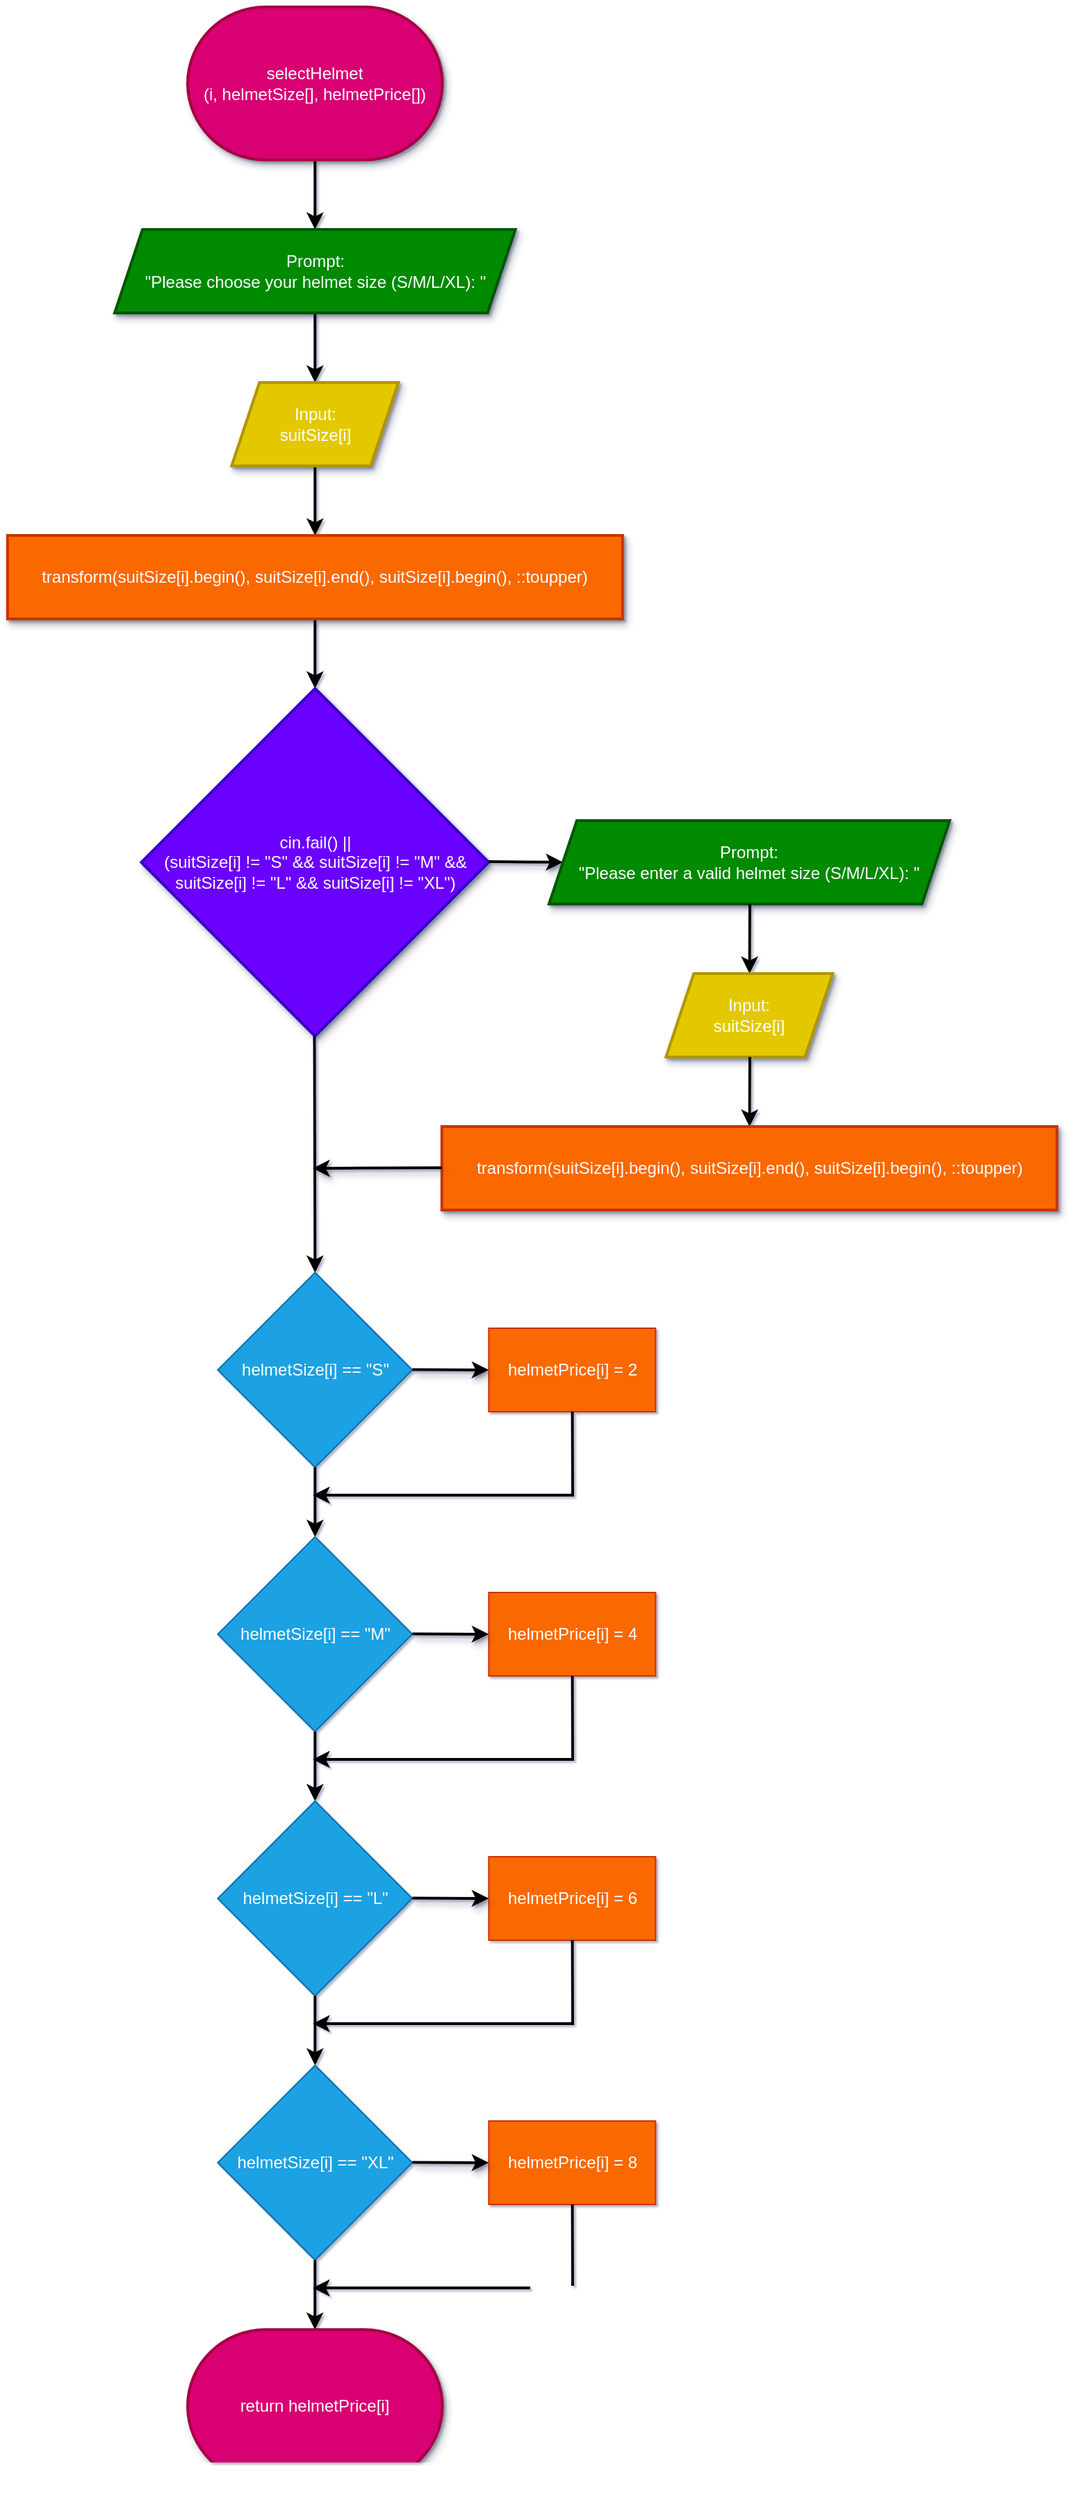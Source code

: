 <mxfile>
    <diagram id="Fp96KT5mVXTfN0SuO6Ad" name="Page-1">
        <mxGraphModel dx="1475" dy="1270" grid="1" gridSize="10" guides="1" tooltips="1" connect="1" arrows="1" fold="1" page="0" pageScale="1" pageWidth="827" pageHeight="1169" math="0" shadow="1">
            <root>
                <mxCell id="0"/>
                <mxCell id="1" parent="0"/>
                <mxCell id="15" value="" style="edgeStyle=none;html=1;strokeWidth=2;" parent="1" source="2" target="10" edge="1">
                    <mxGeometry relative="1" as="geometry"/>
                </mxCell>
                <mxCell id="2" value="selectHelmet&lt;br&gt;(i, helmetSize[], helmetPrice[])" style="strokeWidth=2;html=1;shape=mxgraph.flowchart.terminator;whiteSpace=wrap;fillColor=#d80073;strokeColor=#A50040;shadow=1;fontColor=#ffffff;" parent="1" vertex="1">
                    <mxGeometry x="80" y="50" width="183.33" height="110" as="geometry"/>
                </mxCell>
                <mxCell id="19" value="" style="edgeStyle=none;html=1;strokeWidth=2;" parent="1" source="10" target="18" edge="1">
                    <mxGeometry relative="1" as="geometry"/>
                </mxCell>
                <mxCell id="10" value="&lt;span style=&quot;color: rgb(255, 255, 255);&quot;&gt;Prompt:&lt;/span&gt;&lt;br&gt;&lt;span style=&quot;color: rgb(255, 255, 255);&quot;&gt;&quot;Please choose your helmet size (S/M/L/XL): &quot;&lt;/span&gt;" style="shape=parallelogram;perimeter=parallelogramPerimeter;whiteSpace=wrap;html=1;fixedSize=1;fillColor=#008a00;strokeColor=#005700;fontColor=#ffffff;strokeWidth=2;shadow=1;" parent="1" vertex="1">
                    <mxGeometry x="27.5" y="210" width="288.33" height="60" as="geometry"/>
                </mxCell>
                <mxCell id="21" value="" style="edgeStyle=none;html=1;strokeWidth=2;" parent="1" source="18" target="20" edge="1">
                    <mxGeometry relative="1" as="geometry"/>
                </mxCell>
                <mxCell id="18" value="Input:&lt;br&gt;suitSize[i]" style="shape=parallelogram;perimeter=parallelogramPerimeter;whiteSpace=wrap;html=1;fixedSize=1;fillColor=#e3c800;strokeColor=#B09500;fontColor=#FFFFFF;strokeWidth=2;shadow=1;labelBackgroundColor=none;labelBorderColor=none;textShadow=0;" parent="1" vertex="1">
                    <mxGeometry x="111.665" y="320" width="120" height="60" as="geometry"/>
                </mxCell>
                <mxCell id="26" value="" style="edgeStyle=none;html=1;strokeWidth=2;" parent="1" source="20" target="25" edge="1">
                    <mxGeometry relative="1" as="geometry"/>
                </mxCell>
                <mxCell id="20" value="&lt;div style=&quot;text-align: start;&quot;&gt;&lt;font style=&quot;color: rgb(255, 255, 255);&quot;&gt;&lt;font style=&quot;&quot; face=&quot;monospace&quot;&gt;&lt;span style=&quot;font-size: 0px; white-space-collapse: collapse;&quot;&gt;&lt;span style=&quot;white-space: pre;&quot;&gt;&#x9;&lt;/span&gt;std::transform(suitSize[i].begin(), suitSize[i].end(), suitSize[i].begin(), ::toupper)&lt;/span&gt;&lt;/font&gt;transform(suitSize[i].begin(), suitSize[i].end(), suitSize[i].begin(), ::toupper)&lt;/font&gt;&lt;/div&gt;" style="whiteSpace=wrap;html=1;fillColor=#fa6800;strokeColor=#C73500;fontColor=#000000;strokeWidth=2;shadow=1;labelBackgroundColor=none;labelBorderColor=none;" parent="1" vertex="1">
                    <mxGeometry x="-49.58" y="430" width="442.5" height="60" as="geometry"/>
                </mxCell>
                <mxCell id="25" value="&lt;span style=&quot;color: rgb(255, 255, 255);&quot;&gt;cin.fail() ||&lt;/span&gt;&lt;br&gt;&lt;span style=&quot;color: rgb(255, 255, 255);&quot;&gt;(suitSize[i] != &quot;S&quot; &amp;amp;&amp;amp; suitSize[i] != &quot;M&quot; &amp;amp;&amp;amp; suitSize[i] != &quot;L&quot; &amp;amp;&amp;amp; suitSize[i] != &quot;XL&quot;)&lt;/span&gt;" style="rhombus;whiteSpace=wrap;html=1;fillColor=#6a00ff;strokeColor=#3700CC;fontColor=#ffffff;strokeWidth=2;shadow=1;labelBackgroundColor=none;labelBorderColor=none;" parent="1" vertex="1">
                    <mxGeometry x="46.66" y="540" width="250" height="250" as="geometry"/>
                </mxCell>
                <mxCell id="27" value="" style="edgeStyle=none;html=1;strokeWidth=2;shadow=1;entryX=0;entryY=0.5;entryDx=0;entryDy=0;" edge="1" parent="1" target="28">
                    <mxGeometry relative="1" as="geometry">
                        <mxPoint x="296.66" y="664.5" as="sourcePoint"/>
                        <mxPoint x="346.66" y="664.5" as="targetPoint"/>
                    </mxGeometry>
                </mxCell>
                <mxCell id="28" value="&lt;span style=&quot;color: rgb(255, 255, 255);&quot;&gt;Prompt:&lt;/span&gt;&lt;br&gt;&lt;span style=&quot;color: rgb(255, 255, 255);&quot;&gt;&quot;Please enter a valid helmet size (S/M/L/XL): &quot;&lt;/span&gt;" style="shape=parallelogram;perimeter=parallelogramPerimeter;whiteSpace=wrap;html=1;fixedSize=1;fillColor=#008a00;strokeColor=#005700;fontColor=#ffffff;strokeWidth=2;shadow=1;" vertex="1" parent="1">
                    <mxGeometry x="340" y="635" width="288.33" height="60" as="geometry"/>
                </mxCell>
                <mxCell id="29" value="" style="edgeStyle=none;html=1;strokeWidth=2;" edge="1" parent="1" target="30">
                    <mxGeometry relative="1" as="geometry">
                        <mxPoint x="484.5" y="695" as="sourcePoint"/>
                    </mxGeometry>
                </mxCell>
                <mxCell id="30" value="Input:&lt;br&gt;suitSize[i]" style="shape=parallelogram;perimeter=parallelogramPerimeter;whiteSpace=wrap;html=1;fixedSize=1;fillColor=#e3c800;strokeColor=#B09500;fontColor=#FFFFFF;strokeWidth=2;shadow=1;labelBackgroundColor=none;labelBorderColor=none;textShadow=0;" vertex="1" parent="1">
                    <mxGeometry x="424.165" y="745" width="120" height="60" as="geometry"/>
                </mxCell>
                <mxCell id="31" value="" style="edgeStyle=none;html=1;strokeWidth=2;" edge="1" parent="1" target="32">
                    <mxGeometry relative="1" as="geometry">
                        <mxPoint x="484.49" y="805" as="sourcePoint"/>
                    </mxGeometry>
                </mxCell>
                <mxCell id="32" value="&lt;div style=&quot;text-align: start;&quot;&gt;&lt;font style=&quot;color: rgb(255, 255, 255);&quot;&gt;&lt;font style=&quot;&quot; face=&quot;monospace&quot;&gt;&lt;span style=&quot;font-size: 0px; white-space-collapse: collapse;&quot;&gt;&lt;span style=&quot;white-space: pre;&quot;&gt;&#x9;&lt;/span&gt;std::transform(suitSize[i].begin(), suitSize[i].end(), suitSize[i].begin(), ::toupper)&lt;/span&gt;&lt;/font&gt;transform(suitSize[i].begin(), suitSize[i].end(), suitSize[i].begin(), ::toupper)&lt;/font&gt;&lt;/div&gt;" style="whiteSpace=wrap;html=1;fillColor=#fa6800;strokeColor=#C73500;fontColor=#000000;strokeWidth=2;shadow=1;labelBackgroundColor=none;labelBorderColor=none;" vertex="1" parent="1">
                    <mxGeometry x="262.91" y="855" width="442.5" height="60" as="geometry"/>
                </mxCell>
                <mxCell id="33" value="" style="edgeStyle=none;html=1;strokeWidth=2;entryX=0.5;entryY=0;entryDx=0;entryDy=0;" edge="1" parent="1" target="34">
                    <mxGeometry relative="1" as="geometry">
                        <mxPoint x="171.25" y="790" as="sourcePoint"/>
                        <mxPoint x="171.25" y="840" as="targetPoint"/>
                    </mxGeometry>
                </mxCell>
                <mxCell id="34" value="helmetSize[i] == &quot;S&quot;" style="rhombus;whiteSpace=wrap;html=1;fillColor=#1ba1e2;fontColor=#ffffff;strokeColor=#006EAF;" vertex="1" parent="1">
                    <mxGeometry x="101.68" y="960" width="140" height="140" as="geometry"/>
                </mxCell>
                <mxCell id="35" value="" style="edgeStyle=none;html=1;strokeWidth=2;shadow=1;" edge="1" parent="1">
                    <mxGeometry relative="1" as="geometry">
                        <mxPoint x="262.91" y="884.67" as="sourcePoint"/>
                        <mxPoint x="170" y="885" as="targetPoint"/>
                    </mxGeometry>
                </mxCell>
                <mxCell id="38" value="helmetPrice[i] = 2" style="whiteSpace=wrap;html=1;fillColor=#fa6800;strokeColor=#C73500;fontColor=#FFFFFF;" vertex="1" parent="1">
                    <mxGeometry x="296.67" y="1000" width="120" height="60" as="geometry"/>
                </mxCell>
                <mxCell id="40" value="" style="edgeStyle=none;html=1;strokeWidth=2;shadow=1;entryX=0;entryY=0.5;entryDx=0;entryDy=0;" edge="1" parent="1" target="38">
                    <mxGeometry relative="1" as="geometry">
                        <mxPoint x="241.68" y="1029.75" as="sourcePoint"/>
                        <mxPoint x="295.02" y="1030.25" as="targetPoint"/>
                    </mxGeometry>
                </mxCell>
                <mxCell id="41" value="" style="edgeStyle=none;html=1;strokeWidth=2;exitX=0.5;exitY=1;exitDx=0;exitDy=0;entryX=0.5;entryY=0;entryDx=0;entryDy=0;" edge="1" parent="1" source="34" target="43">
                    <mxGeometry relative="1" as="geometry">
                        <mxPoint x="171.59" y="1100" as="sourcePoint"/>
                        <mxPoint x="171.59" y="1150" as="targetPoint"/>
                    </mxGeometry>
                </mxCell>
                <mxCell id="42" value="" style="edgeStyle=none;html=1;strokeWidth=2;exitX=0.5;exitY=1;exitDx=0;exitDy=0;rounded=0;curved=0;" edge="1" parent="1">
                    <mxGeometry relative="1" as="geometry">
                        <mxPoint x="356.8" y="1060" as="sourcePoint"/>
                        <mxPoint x="170.01" y="1120" as="targetPoint"/>
                        <Array as="points">
                            <mxPoint x="357.01" y="1120"/>
                        </Array>
                    </mxGeometry>
                </mxCell>
                <mxCell id="43" value="helmetSize[i] == &quot;M&quot;" style="rhombus;whiteSpace=wrap;html=1;fillColor=#1ba1e2;fontColor=#ffffff;strokeColor=#006EAF;" vertex="1" parent="1">
                    <mxGeometry x="101.68" y="1150" width="140" height="140" as="geometry"/>
                </mxCell>
                <mxCell id="44" value="helmetPrice[i] = 4" style="whiteSpace=wrap;html=1;fillColor=#fa6800;strokeColor=#C73500;fontColor=#FFFFFF;" vertex="1" parent="1">
                    <mxGeometry x="296.67" y="1190" width="120" height="60" as="geometry"/>
                </mxCell>
                <mxCell id="45" value="" style="edgeStyle=none;html=1;strokeWidth=2;shadow=1;entryX=0;entryY=0.5;entryDx=0;entryDy=0;" edge="1" parent="1" target="44">
                    <mxGeometry relative="1" as="geometry">
                        <mxPoint x="241.68" y="1219.75" as="sourcePoint"/>
                        <mxPoint x="295.02" y="1220.25" as="targetPoint"/>
                    </mxGeometry>
                </mxCell>
                <mxCell id="46" value="" style="edgeStyle=none;html=1;strokeWidth=2;exitX=0.5;exitY=1;exitDx=0;exitDy=0;entryX=0.5;entryY=0;entryDx=0;entryDy=0;" edge="1" parent="1" source="43" target="48">
                    <mxGeometry relative="1" as="geometry">
                        <mxPoint x="171.59" y="1290" as="sourcePoint"/>
                        <mxPoint x="171.59" y="1340" as="targetPoint"/>
                    </mxGeometry>
                </mxCell>
                <mxCell id="47" value="" style="edgeStyle=none;html=1;strokeWidth=2;exitX=0.5;exitY=1;exitDx=0;exitDy=0;rounded=0;curved=0;" edge="1" parent="1">
                    <mxGeometry relative="1" as="geometry">
                        <mxPoint x="356.8" y="1250" as="sourcePoint"/>
                        <mxPoint x="170.01" y="1310" as="targetPoint"/>
                        <Array as="points">
                            <mxPoint x="357.01" y="1310"/>
                        </Array>
                    </mxGeometry>
                </mxCell>
                <mxCell id="48" value="helmetSize[i] == &quot;L&quot;" style="rhombus;whiteSpace=wrap;html=1;fillColor=#1ba1e2;fontColor=#ffffff;strokeColor=#006EAF;" vertex="1" parent="1">
                    <mxGeometry x="101.68" y="1340" width="140" height="140" as="geometry"/>
                </mxCell>
                <mxCell id="49" value="helmetPrice[i] = 6" style="whiteSpace=wrap;html=1;fillColor=#fa6800;strokeColor=#C73500;fontColor=#FFFFFF;" vertex="1" parent="1">
                    <mxGeometry x="296.67" y="1380" width="120" height="60" as="geometry"/>
                </mxCell>
                <mxCell id="50" value="" style="edgeStyle=none;html=1;strokeWidth=2;shadow=1;entryX=0;entryY=0.5;entryDx=0;entryDy=0;" edge="1" parent="1" target="49">
                    <mxGeometry relative="1" as="geometry">
                        <mxPoint x="241.68" y="1409.75" as="sourcePoint"/>
                        <mxPoint x="295.02" y="1410.25" as="targetPoint"/>
                    </mxGeometry>
                </mxCell>
                <mxCell id="51" value="" style="edgeStyle=none;html=1;strokeWidth=2;exitX=0.5;exitY=1;exitDx=0;exitDy=0;entryX=0.5;entryY=0;entryDx=0;entryDy=0;" edge="1" parent="1" source="48" target="53">
                    <mxGeometry relative="1" as="geometry">
                        <mxPoint x="171.59" y="1480" as="sourcePoint"/>
                        <mxPoint x="171.59" y="1530" as="targetPoint"/>
                    </mxGeometry>
                </mxCell>
                <mxCell id="52" value="" style="edgeStyle=none;html=1;strokeWidth=2;exitX=0.5;exitY=1;exitDx=0;exitDy=0;rounded=0;curved=0;" edge="1" parent="1">
                    <mxGeometry relative="1" as="geometry">
                        <mxPoint x="356.8" y="1440" as="sourcePoint"/>
                        <mxPoint x="170.01" y="1500" as="targetPoint"/>
                        <Array as="points">
                            <mxPoint x="357.01" y="1500"/>
                        </Array>
                    </mxGeometry>
                </mxCell>
                <mxCell id="53" value="helmetSize[i] == &quot;XL&quot;" style="rhombus;whiteSpace=wrap;html=1;fillColor=#1ba1e2;fontColor=#ffffff;strokeColor=#006EAF;" vertex="1" parent="1">
                    <mxGeometry x="101.68" y="1530" width="140" height="140" as="geometry"/>
                </mxCell>
                <mxCell id="54" value="helmetPrice[i] = 8" style="whiteSpace=wrap;html=1;fillColor=#fa6800;strokeColor=#C73500;fontColor=#FFFFFF;" vertex="1" parent="1">
                    <mxGeometry x="296.67" y="1570" width="120" height="60" as="geometry"/>
                </mxCell>
                <mxCell id="55" value="" style="edgeStyle=none;html=1;strokeWidth=2;shadow=1;entryX=0;entryY=0.5;entryDx=0;entryDy=0;" edge="1" parent="1" target="54">
                    <mxGeometry relative="1" as="geometry">
                        <mxPoint x="241.68" y="1599.75" as="sourcePoint"/>
                        <mxPoint x="295.02" y="1600.25" as="targetPoint"/>
                    </mxGeometry>
                </mxCell>
                <mxCell id="56" value="" style="edgeStyle=none;html=1;strokeWidth=2;exitX=0.5;exitY=1;exitDx=0;exitDy=0;" edge="1" parent="1" source="53">
                    <mxGeometry relative="1" as="geometry">
                        <mxPoint x="171.59" y="1670" as="sourcePoint"/>
                        <mxPoint x="171.59" y="1720" as="targetPoint"/>
                    </mxGeometry>
                </mxCell>
                <mxCell id="57" value="" style="edgeStyle=none;html=1;strokeWidth=2;exitX=0.5;exitY=1;exitDx=0;exitDy=0;rounded=0;curved=0;" edge="1" parent="1">
                    <mxGeometry relative="1" as="geometry">
                        <mxPoint x="356.8" y="1630" as="sourcePoint"/>
                        <mxPoint x="170.01" y="1690" as="targetPoint"/>
                        <Array as="points">
                            <mxPoint x="357.01" y="1690"/>
                        </Array>
                    </mxGeometry>
                </mxCell>
                <mxCell id="58" value="return helmetPrice[i]" style="strokeWidth=2;html=1;shape=mxgraph.flowchart.terminator;whiteSpace=wrap;fillColor=#d80073;strokeColor=#A50040;shadow=1;fontColor=#ffffff;" vertex="1" parent="1">
                    <mxGeometry x="80" y="1720" width="183.33" height="110" as="geometry"/>
                </mxCell>
            </root>
        </mxGraphModel>
    </diagram>
</mxfile>